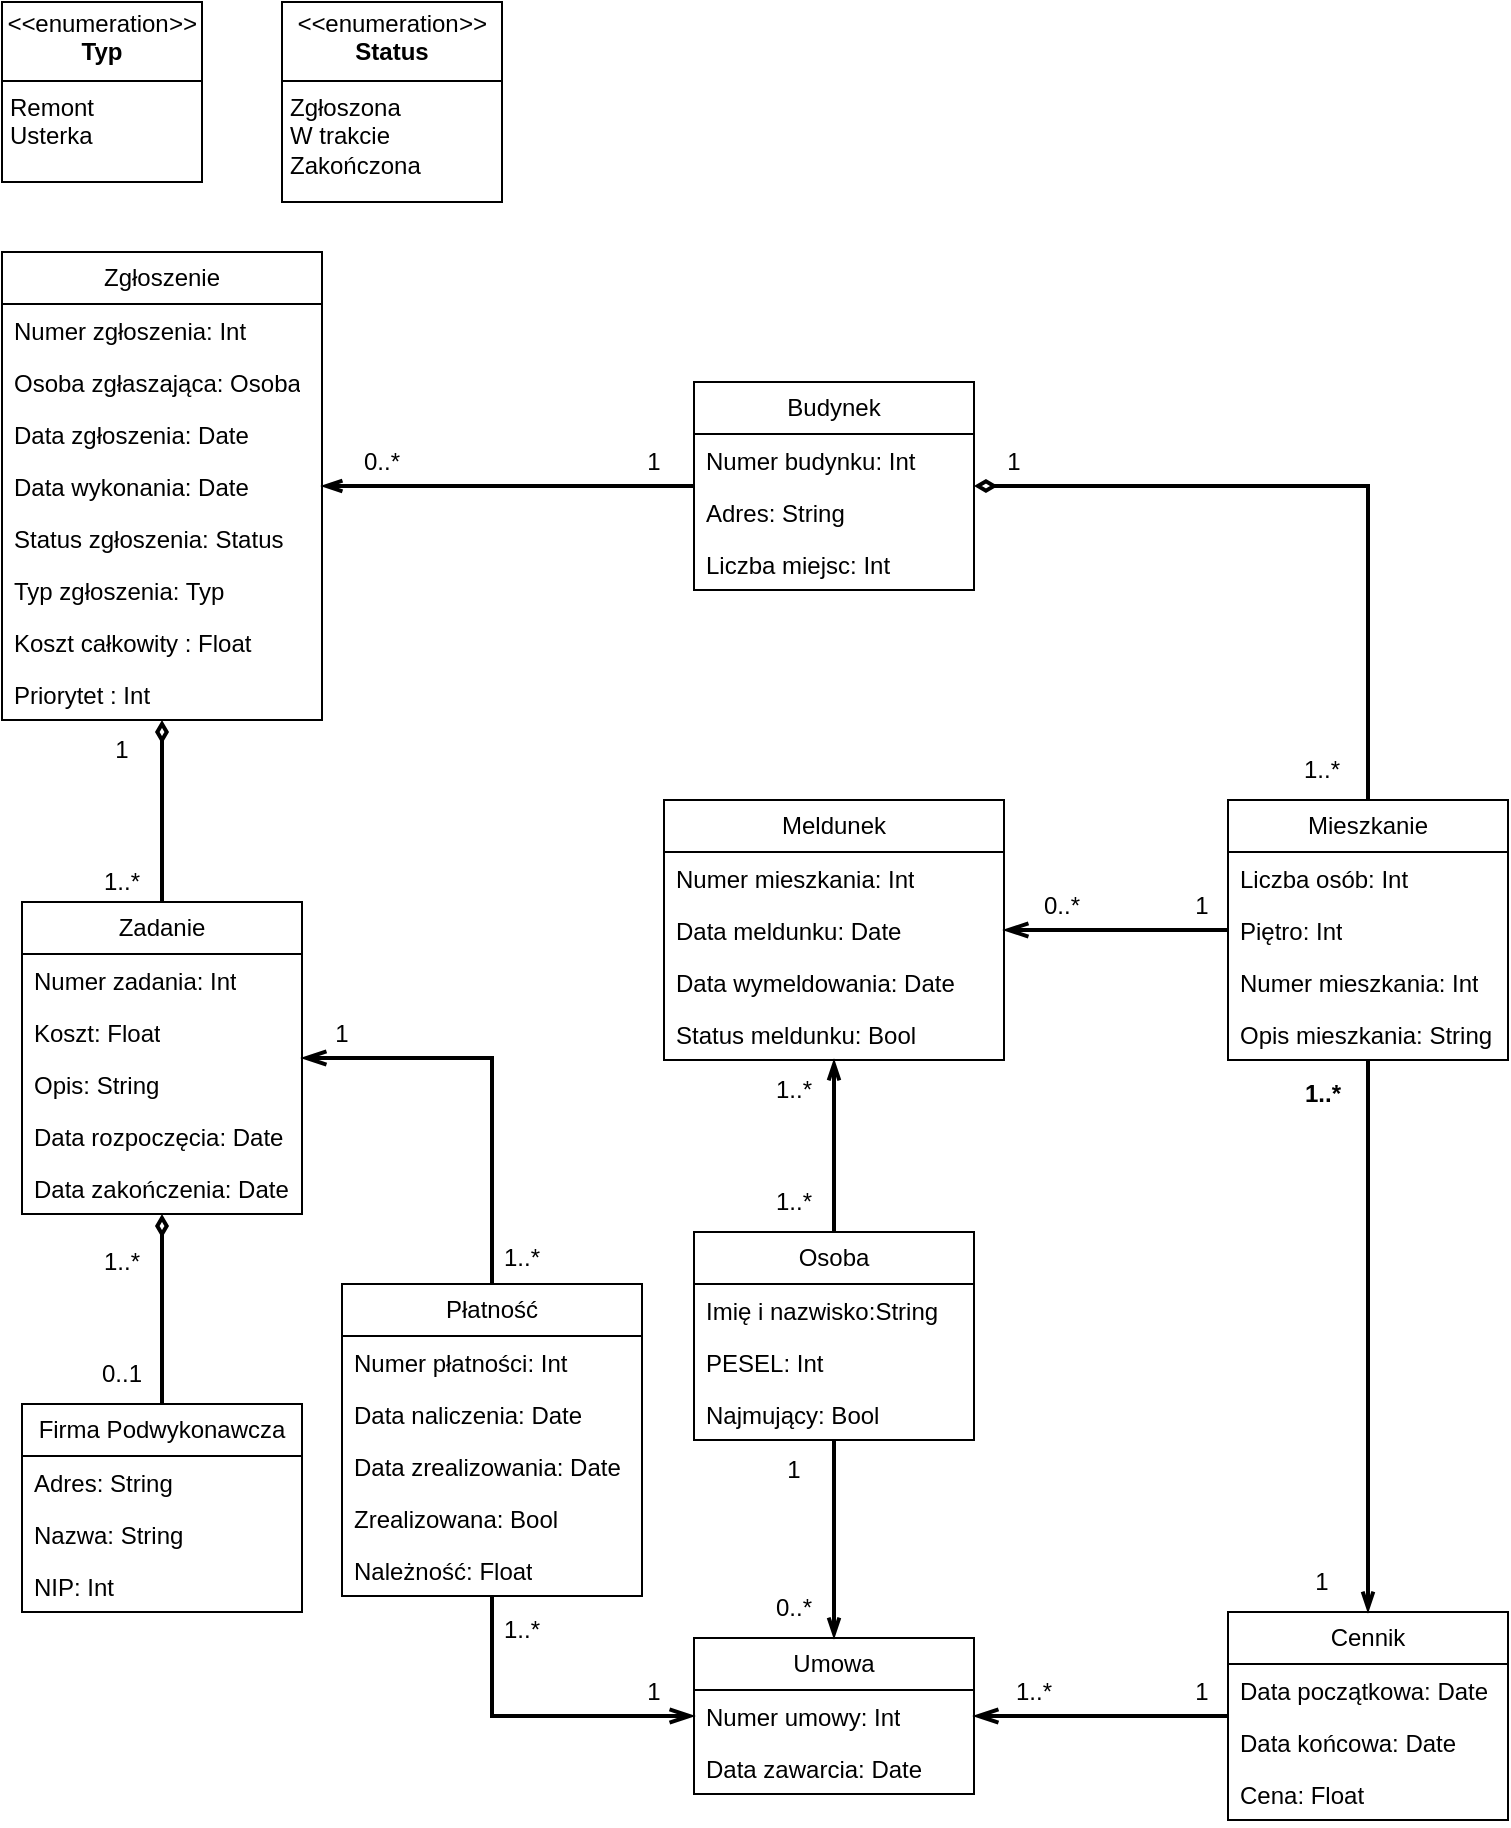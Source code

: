 <mxfile version="24.2.7" type="device">
  <diagram id="C5RBs43oDa-KdzZeNtuy" name="Page-1">
    <mxGraphModel dx="1356" dy="809" grid="1" gridSize="10" guides="1" tooltips="1" connect="1" arrows="1" fold="1" page="1" pageScale="1" pageWidth="827" pageHeight="1169" math="0" shadow="0">
      <root>
        <mxCell id="WIyWlLk6GJQsqaUBKTNV-0" />
        <mxCell id="WIyWlLk6GJQsqaUBKTNV-1" parent="WIyWlLk6GJQsqaUBKTNV-0" />
        <mxCell id="6341Eyi9e6mTK1h2vhBP-0" value="Meldunek" style="swimlane;fontStyle=0;childLayout=stackLayout;horizontal=1;startSize=26;fillColor=none;horizontalStack=0;resizeParent=1;resizeParentMax=0;resizeLast=0;collapsible=1;marginBottom=0;whiteSpace=wrap;html=1;" parent="WIyWlLk6GJQsqaUBKTNV-1" vertex="1">
          <mxGeometry x="381" y="517" width="170" height="130" as="geometry" />
        </mxCell>
        <mxCell id="6341Eyi9e6mTK1h2vhBP-1" value="Numer mieszkania: Int" style="text;strokeColor=none;fillColor=none;align=left;verticalAlign=top;spacingLeft=4;spacingRight=4;overflow=hidden;rotatable=0;points=[[0,0.5],[1,0.5]];portConstraint=eastwest;whiteSpace=wrap;html=1;" parent="6341Eyi9e6mTK1h2vhBP-0" vertex="1">
          <mxGeometry y="26" width="170" height="26" as="geometry" />
        </mxCell>
        <mxCell id="6341Eyi9e6mTK1h2vhBP-41" value="Data meldunku: Date" style="text;strokeColor=none;fillColor=none;align=left;verticalAlign=top;spacingLeft=4;spacingRight=4;overflow=hidden;rotatable=0;points=[[0,0.5],[1,0.5]];portConstraint=eastwest;whiteSpace=wrap;html=1;" parent="6341Eyi9e6mTK1h2vhBP-0" vertex="1">
          <mxGeometry y="52" width="170" height="26" as="geometry" />
        </mxCell>
        <mxCell id="6341Eyi9e6mTK1h2vhBP-42" value="Data wymeldowania: Date" style="text;strokeColor=none;fillColor=none;align=left;verticalAlign=top;spacingLeft=4;spacingRight=4;overflow=hidden;rotatable=0;points=[[0,0.5],[1,0.5]];portConstraint=eastwest;whiteSpace=wrap;html=1;" parent="6341Eyi9e6mTK1h2vhBP-0" vertex="1">
          <mxGeometry y="78" width="170" height="26" as="geometry" />
        </mxCell>
        <mxCell id="6341Eyi9e6mTK1h2vhBP-43" value="Status meldunku: Bool" style="text;strokeColor=none;fillColor=none;align=left;verticalAlign=top;spacingLeft=4;spacingRight=4;overflow=hidden;rotatable=0;points=[[0,0.5],[1,0.5]];portConstraint=eastwest;whiteSpace=wrap;html=1;" parent="6341Eyi9e6mTK1h2vhBP-0" vertex="1">
          <mxGeometry y="104" width="170" height="26" as="geometry" />
        </mxCell>
        <mxCell id="SusLLyE_rbHpPaS5nbxK-12" style="edgeStyle=orthogonalEdgeStyle;rounded=0;orthogonalLoop=1;jettySize=auto;html=1;strokeWidth=2;endArrow=openThin;endFill=0;" parent="WIyWlLk6GJQsqaUBKTNV-1" source="6341Eyi9e6mTK1h2vhBP-28" target="6341Eyi9e6mTK1h2vhBP-57" edge="1">
          <mxGeometry relative="1" as="geometry" />
        </mxCell>
        <mxCell id="6341Eyi9e6mTK1h2vhBP-28" value="Budynek" style="swimlane;fontStyle=0;childLayout=stackLayout;horizontal=1;startSize=26;fillColor=none;horizontalStack=0;resizeParent=1;resizeParentMax=0;resizeLast=0;collapsible=1;marginBottom=0;whiteSpace=wrap;html=1;" parent="WIyWlLk6GJQsqaUBKTNV-1" vertex="1">
          <mxGeometry x="396" y="308" width="140" height="104" as="geometry" />
        </mxCell>
        <mxCell id="6341Eyi9e6mTK1h2vhBP-31" value="Numer budynku: Int" style="text;strokeColor=none;fillColor=none;align=left;verticalAlign=top;spacingLeft=4;spacingRight=4;overflow=hidden;rotatable=0;points=[[0,0.5],[1,0.5]];portConstraint=eastwest;whiteSpace=wrap;html=1;" parent="6341Eyi9e6mTK1h2vhBP-28" vertex="1">
          <mxGeometry y="26" width="140" height="26" as="geometry" />
        </mxCell>
        <mxCell id="6341Eyi9e6mTK1h2vhBP-29" value="Adres: String" style="text;strokeColor=none;fillColor=none;align=left;verticalAlign=top;spacingLeft=4;spacingRight=4;overflow=hidden;rotatable=0;points=[[0,0.5],[1,0.5]];portConstraint=eastwest;whiteSpace=wrap;html=1;" parent="6341Eyi9e6mTK1h2vhBP-28" vertex="1">
          <mxGeometry y="52" width="140" height="26" as="geometry" />
        </mxCell>
        <mxCell id="6341Eyi9e6mTK1h2vhBP-30" value="Liczba miejsc: Int" style="text;strokeColor=none;fillColor=none;align=left;verticalAlign=top;spacingLeft=4;spacingRight=4;overflow=hidden;rotatable=0;points=[[0,0.5],[1,0.5]];portConstraint=eastwest;whiteSpace=wrap;html=1;" parent="6341Eyi9e6mTK1h2vhBP-28" vertex="1">
          <mxGeometry y="78" width="140" height="26" as="geometry" />
        </mxCell>
        <mxCell id="SusLLyE_rbHpPaS5nbxK-16" style="edgeStyle=orthogonalEdgeStyle;rounded=0;orthogonalLoop=1;jettySize=auto;html=1;endArrow=diamondThin;endFill=0;strokeWidth=2;" parent="WIyWlLk6GJQsqaUBKTNV-1" source="6341Eyi9e6mTK1h2vhBP-36" target="5FqzzXkjF7vY6eDvVoM6-0" edge="1">
          <mxGeometry relative="1" as="geometry" />
        </mxCell>
        <mxCell id="6341Eyi9e6mTK1h2vhBP-36" value="Firma Podwykonawcza" style="swimlane;fontStyle=0;childLayout=stackLayout;horizontal=1;startSize=26;fillColor=none;horizontalStack=0;resizeParent=1;resizeParentMax=0;resizeLast=0;collapsible=1;marginBottom=0;whiteSpace=wrap;html=1;" parent="WIyWlLk6GJQsqaUBKTNV-1" vertex="1">
          <mxGeometry x="60" y="819" width="140" height="104" as="geometry" />
        </mxCell>
        <mxCell id="6341Eyi9e6mTK1h2vhBP-37" value="Adres: String" style="text;strokeColor=none;fillColor=none;align=left;verticalAlign=top;spacingLeft=4;spacingRight=4;overflow=hidden;rotatable=0;points=[[0,0.5],[1,0.5]];portConstraint=eastwest;whiteSpace=wrap;html=1;" parent="6341Eyi9e6mTK1h2vhBP-36" vertex="1">
          <mxGeometry y="26" width="140" height="26" as="geometry" />
        </mxCell>
        <mxCell id="6341Eyi9e6mTK1h2vhBP-38" value="Nazwa: String" style="text;strokeColor=none;fillColor=none;align=left;verticalAlign=top;spacingLeft=4;spacingRight=4;overflow=hidden;rotatable=0;points=[[0,0.5],[1,0.5]];portConstraint=eastwest;whiteSpace=wrap;html=1;" parent="6341Eyi9e6mTK1h2vhBP-36" vertex="1">
          <mxGeometry y="52" width="140" height="26" as="geometry" />
        </mxCell>
        <mxCell id="6341Eyi9e6mTK1h2vhBP-39" value="NIP: Int" style="text;strokeColor=none;fillColor=none;align=left;verticalAlign=top;spacingLeft=4;spacingRight=4;overflow=hidden;rotatable=0;points=[[0,0.5],[1,0.5]];portConstraint=eastwest;whiteSpace=wrap;html=1;" parent="6341Eyi9e6mTK1h2vhBP-36" vertex="1">
          <mxGeometry y="78" width="140" height="26" as="geometry" />
        </mxCell>
        <mxCell id="6341Eyi9e6mTK1h2vhBP-57" value="Zgłoszenie" style="swimlane;fontStyle=0;childLayout=stackLayout;horizontal=1;startSize=26;fillColor=none;horizontalStack=0;resizeParent=1;resizeParentMax=0;resizeLast=0;collapsible=1;marginBottom=0;whiteSpace=wrap;html=1;" parent="WIyWlLk6GJQsqaUBKTNV-1" vertex="1">
          <mxGeometry x="50" y="243" width="160" height="234" as="geometry" />
        </mxCell>
        <mxCell id="6341Eyi9e6mTK1h2vhBP-58" value="Numer zgłoszenia: Int" style="text;strokeColor=none;fillColor=none;align=left;verticalAlign=top;spacingLeft=4;spacingRight=4;overflow=hidden;rotatable=0;points=[[0,0.5],[1,0.5]];portConstraint=eastwest;whiteSpace=wrap;html=1;" parent="6341Eyi9e6mTK1h2vhBP-57" vertex="1">
          <mxGeometry y="26" width="160" height="26" as="geometry" />
        </mxCell>
        <mxCell id="SusLLyE_rbHpPaS5nbxK-6" value="Osoba zgłaszająca: Osoba" style="text;strokeColor=none;fillColor=none;align=left;verticalAlign=top;spacingLeft=4;spacingRight=4;overflow=hidden;rotatable=0;points=[[0,0.5],[1,0.5]];portConstraint=eastwest;whiteSpace=wrap;html=1;" parent="6341Eyi9e6mTK1h2vhBP-57" vertex="1">
          <mxGeometry y="52" width="160" height="26" as="geometry" />
        </mxCell>
        <mxCell id="6341Eyi9e6mTK1h2vhBP-59" value="Data zgłoszenia: Date" style="text;strokeColor=none;fillColor=none;align=left;verticalAlign=top;spacingLeft=4;spacingRight=4;overflow=hidden;rotatable=0;points=[[0,0.5],[1,0.5]];portConstraint=eastwest;whiteSpace=wrap;html=1;" parent="6341Eyi9e6mTK1h2vhBP-57" vertex="1">
          <mxGeometry y="78" width="160" height="26" as="geometry" />
        </mxCell>
        <mxCell id="6341Eyi9e6mTK1h2vhBP-60" value="Data wykonania: Date" style="text;strokeColor=none;fillColor=none;align=left;verticalAlign=top;spacingLeft=4;spacingRight=4;overflow=hidden;rotatable=0;points=[[0,0.5],[1,0.5]];portConstraint=eastwest;whiteSpace=wrap;html=1;" parent="6341Eyi9e6mTK1h2vhBP-57" vertex="1">
          <mxGeometry y="104" width="160" height="26" as="geometry" />
        </mxCell>
        <mxCell id="6341Eyi9e6mTK1h2vhBP-61" value="Status zgłoszenia: Status" style="text;strokeColor=none;fillColor=none;align=left;verticalAlign=top;spacingLeft=4;spacingRight=4;overflow=hidden;rotatable=0;points=[[0,0.5],[1,0.5]];portConstraint=eastwest;whiteSpace=wrap;html=1;" parent="6341Eyi9e6mTK1h2vhBP-57" vertex="1">
          <mxGeometry y="130" width="160" height="26" as="geometry" />
        </mxCell>
        <mxCell id="19whJooN5UoCeyibKJf0-1" value="Typ zgłoszenia: Typ" style="text;strokeColor=none;fillColor=none;align=left;verticalAlign=top;spacingLeft=4;spacingRight=4;overflow=hidden;rotatable=0;points=[[0,0.5],[1,0.5]];portConstraint=eastwest;whiteSpace=wrap;html=1;" parent="6341Eyi9e6mTK1h2vhBP-57" vertex="1">
          <mxGeometry y="156" width="160" height="26" as="geometry" />
        </mxCell>
        <mxCell id="19whJooN5UoCeyibKJf0-2" value="Koszt całkowity&amp;nbsp;&lt;span style=&quot;background-color: initial;&quot;&gt;: Float&lt;/span&gt;&lt;span style=&quot;background-color: initial;&quot;&gt;&amp;nbsp;&lt;/span&gt;" style="text;strokeColor=none;fillColor=none;align=left;verticalAlign=top;spacingLeft=4;spacingRight=4;overflow=hidden;rotatable=0;points=[[0,0.5],[1,0.5]];portConstraint=eastwest;whiteSpace=wrap;html=1;" parent="6341Eyi9e6mTK1h2vhBP-57" vertex="1">
          <mxGeometry y="182" width="160" height="26" as="geometry" />
        </mxCell>
        <mxCell id="OcIfHJ2hVzTgsSpw0AHv-38" value="Priorytet&amp;nbsp;&lt;span style=&quot;background-color: initial;&quot;&gt;: Int&lt;/span&gt;&lt;span style=&quot;background-color: initial;&quot;&gt;&amp;nbsp;&lt;/span&gt;" style="text;strokeColor=none;fillColor=none;align=left;verticalAlign=top;spacingLeft=4;spacingRight=4;overflow=hidden;rotatable=0;points=[[0,0.5],[1,0.5]];portConstraint=eastwest;whiteSpace=wrap;html=1;" parent="6341Eyi9e6mTK1h2vhBP-57" vertex="1">
          <mxGeometry y="208" width="160" height="26" as="geometry" />
        </mxCell>
        <mxCell id="OcIfHJ2hVzTgsSpw0AHv-0" value="&lt;p style=&quot;margin:0px;margin-top:4px;text-align:center;&quot;&gt;&lt;i&gt;&amp;lt;&amp;lt;&lt;/i&gt;enumeration&lt;i&gt;&amp;gt;&amp;gt;&lt;/i&gt;&lt;br&gt;&lt;b&gt;Status&lt;/b&gt;&lt;/p&gt;&lt;hr size=&quot;1&quot; style=&quot;border-style:solid;&quot;&gt;&lt;p style=&quot;margin:0px;margin-left:4px;&quot;&gt;Zgłoszona&lt;br&gt;&lt;/p&gt;&lt;p style=&quot;margin:0px;margin-left:4px;&quot;&gt;W trakcie&lt;/p&gt;&lt;p style=&quot;margin:0px;margin-left:4px;&quot;&gt;Zakończona&lt;/p&gt;" style="verticalAlign=top;align=left;overflow=fill;html=1;whiteSpace=wrap;" parent="WIyWlLk6GJQsqaUBKTNV-1" vertex="1">
          <mxGeometry x="190" y="118" width="110" height="100" as="geometry" />
        </mxCell>
        <mxCell id="OcIfHJ2hVzTgsSpw0AHv-1" value="&lt;p style=&quot;margin:0px;margin-top:4px;text-align:center;&quot;&gt;&lt;i&gt;&amp;lt;&amp;lt;&lt;/i&gt;enumeration&lt;i&gt;&amp;gt;&amp;gt;&lt;/i&gt;&lt;br&gt;&lt;b&gt;Typ&lt;/b&gt;&lt;/p&gt;&lt;hr size=&quot;1&quot; style=&quot;border-style:solid;&quot;&gt;&lt;p style=&quot;margin:0px;margin-left:4px;&quot;&gt;Remont&lt;/p&gt;&lt;p style=&quot;margin:0px;margin-left:4px;&quot;&gt;Usterka&lt;/p&gt;" style="verticalAlign=top;align=left;overflow=fill;html=1;whiteSpace=wrap;" parent="WIyWlLk6GJQsqaUBKTNV-1" vertex="1">
          <mxGeometry x="50" y="118" width="100" height="90" as="geometry" />
        </mxCell>
        <mxCell id="OcIfHJ2hVzTgsSpw0AHv-16" value="0..*" style="text;html=1;align=center;verticalAlign=middle;whiteSpace=wrap;rounded=0;" parent="WIyWlLk6GJQsqaUBKTNV-1" vertex="1">
          <mxGeometry x="210" y="333" width="60" height="30" as="geometry" />
        </mxCell>
        <mxCell id="OcIfHJ2hVzTgsSpw0AHv-28" value="1" style="text;html=1;align=center;verticalAlign=middle;whiteSpace=wrap;rounded=0;" parent="WIyWlLk6GJQsqaUBKTNV-1" vertex="1">
          <mxGeometry x="346" y="333" width="60" height="30" as="geometry" />
        </mxCell>
        <mxCell id="OcIfHJ2hVzTgsSpw0AHv-34" value="1" style="text;html=1;align=center;verticalAlign=middle;whiteSpace=wrap;rounded=0;" parent="WIyWlLk6GJQsqaUBKTNV-1" vertex="1">
          <mxGeometry x="620" y="555" width="60" height="30" as="geometry" />
        </mxCell>
        <mxCell id="OcIfHJ2hVzTgsSpw0AHv-36" value="0..*" style="text;html=1;align=center;verticalAlign=middle;whiteSpace=wrap;rounded=0;" parent="WIyWlLk6GJQsqaUBKTNV-1" vertex="1">
          <mxGeometry x="550" y="555" width="60" height="30" as="geometry" />
        </mxCell>
        <mxCell id="SusLLyE_rbHpPaS5nbxK-2" style="edgeStyle=orthogonalEdgeStyle;rounded=0;orthogonalLoop=1;jettySize=auto;html=1;endArrow=diamondThin;endFill=0;strokeWidth=2;" parent="WIyWlLk6GJQsqaUBKTNV-1" source="5FqzzXkjF7vY6eDvVoM6-0" target="6341Eyi9e6mTK1h2vhBP-57" edge="1">
          <mxGeometry relative="1" as="geometry" />
        </mxCell>
        <mxCell id="5FqzzXkjF7vY6eDvVoM6-0" value="Zadanie" style="swimlane;fontStyle=0;childLayout=stackLayout;horizontal=1;startSize=26;fillColor=none;horizontalStack=0;resizeParent=1;resizeParentMax=0;resizeLast=0;collapsible=1;marginBottom=0;whiteSpace=wrap;html=1;" parent="WIyWlLk6GJQsqaUBKTNV-1" vertex="1">
          <mxGeometry x="60" y="568" width="140" height="156" as="geometry" />
        </mxCell>
        <mxCell id="5FqzzXkjF7vY6eDvVoM6-1" value="Numer zadania: Int" style="text;strokeColor=none;fillColor=none;align=left;verticalAlign=top;spacingLeft=4;spacingRight=4;overflow=hidden;rotatable=0;points=[[0,0.5],[1,0.5]];portConstraint=eastwest;whiteSpace=wrap;html=1;" parent="5FqzzXkjF7vY6eDvVoM6-0" vertex="1">
          <mxGeometry y="26" width="140" height="26" as="geometry" />
        </mxCell>
        <mxCell id="5FqzzXkjF7vY6eDvVoM6-2" value="Koszt: Float" style="text;strokeColor=none;fillColor=none;align=left;verticalAlign=top;spacingLeft=4;spacingRight=4;overflow=hidden;rotatable=0;points=[[0,0.5],[1,0.5]];portConstraint=eastwest;whiteSpace=wrap;html=1;" parent="5FqzzXkjF7vY6eDvVoM6-0" vertex="1">
          <mxGeometry y="52" width="140" height="26" as="geometry" />
        </mxCell>
        <mxCell id="5FqzzXkjF7vY6eDvVoM6-3" value="Opis: String" style="text;strokeColor=none;fillColor=none;align=left;verticalAlign=top;spacingLeft=4;spacingRight=4;overflow=hidden;rotatable=0;points=[[0,0.5],[1,0.5]];portConstraint=eastwest;whiteSpace=wrap;html=1;" parent="5FqzzXkjF7vY6eDvVoM6-0" vertex="1">
          <mxGeometry y="78" width="140" height="26" as="geometry" />
        </mxCell>
        <mxCell id="SusLLyE_rbHpPaS5nbxK-3" value="Data rozpoczęcia: Date" style="text;strokeColor=none;fillColor=none;align=left;verticalAlign=top;spacingLeft=4;spacingRight=4;overflow=hidden;rotatable=0;points=[[0,0.5],[1,0.5]];portConstraint=eastwest;whiteSpace=wrap;html=1;" parent="5FqzzXkjF7vY6eDvVoM6-0" vertex="1">
          <mxGeometry y="104" width="140" height="26" as="geometry" />
        </mxCell>
        <mxCell id="SusLLyE_rbHpPaS5nbxK-5" value="Data zakończenia: Date" style="text;strokeColor=none;fillColor=none;align=left;verticalAlign=top;spacingLeft=4;spacingRight=4;overflow=hidden;rotatable=0;points=[[0,0.5],[1,0.5]];portConstraint=eastwest;whiteSpace=wrap;html=1;" parent="5FqzzXkjF7vY6eDvVoM6-0" vertex="1">
          <mxGeometry y="130" width="140" height="26" as="geometry" />
        </mxCell>
        <mxCell id="SusLLyE_rbHpPaS5nbxK-7" style="edgeStyle=orthogonalEdgeStyle;rounded=0;orthogonalLoop=1;jettySize=auto;html=1;endArrow=diamondThin;endFill=0;strokeWidth=2;" parent="WIyWlLk6GJQsqaUBKTNV-1" source="5FqzzXkjF7vY6eDvVoM6-4" target="6341Eyi9e6mTK1h2vhBP-28" edge="1">
          <mxGeometry relative="1" as="geometry">
            <Array as="points">
              <mxPoint x="733" y="360" />
            </Array>
          </mxGeometry>
        </mxCell>
        <mxCell id="SusLLyE_rbHpPaS5nbxK-9" style="edgeStyle=orthogonalEdgeStyle;rounded=0;orthogonalLoop=1;jettySize=auto;html=1;strokeWidth=2;endArrow=openThin;endFill=0;" parent="WIyWlLk6GJQsqaUBKTNV-1" source="5FqzzXkjF7vY6eDvVoM6-4" target="5FqzzXkjF7vY6eDvVoM6-12" edge="1">
          <mxGeometry relative="1" as="geometry" />
        </mxCell>
        <mxCell id="5FqzzXkjF7vY6eDvVoM6-4" value="Mieszkanie" style="swimlane;fontStyle=0;childLayout=stackLayout;horizontal=1;startSize=26;fillColor=none;horizontalStack=0;resizeParent=1;resizeParentMax=0;resizeLast=0;collapsible=1;marginBottom=0;whiteSpace=wrap;html=1;" parent="WIyWlLk6GJQsqaUBKTNV-1" vertex="1">
          <mxGeometry x="663" y="517" width="140" height="130" as="geometry" />
        </mxCell>
        <mxCell id="5FqzzXkjF7vY6eDvVoM6-5" value="Liczba osób: Int" style="text;strokeColor=none;fillColor=none;align=left;verticalAlign=top;spacingLeft=4;spacingRight=4;overflow=hidden;rotatable=0;points=[[0,0.5],[1,0.5]];portConstraint=eastwest;whiteSpace=wrap;html=1;" parent="5FqzzXkjF7vY6eDvVoM6-4" vertex="1">
          <mxGeometry y="26" width="140" height="26" as="geometry" />
        </mxCell>
        <mxCell id="5FqzzXkjF7vY6eDvVoM6-6" value="Piętro: Int" style="text;strokeColor=none;fillColor=none;align=left;verticalAlign=top;spacingLeft=4;spacingRight=4;overflow=hidden;rotatable=0;points=[[0,0.5],[1,0.5]];portConstraint=eastwest;whiteSpace=wrap;html=1;" parent="5FqzzXkjF7vY6eDvVoM6-4" vertex="1">
          <mxGeometry y="52" width="140" height="26" as="geometry" />
        </mxCell>
        <mxCell id="SusLLyE_rbHpPaS5nbxK-10" value="Numer mieszkania: Int" style="text;strokeColor=none;fillColor=none;align=left;verticalAlign=top;spacingLeft=4;spacingRight=4;overflow=hidden;rotatable=0;points=[[0,0.5],[1,0.5]];portConstraint=eastwest;whiteSpace=wrap;html=1;" parent="5FqzzXkjF7vY6eDvVoM6-4" vertex="1">
          <mxGeometry y="78" width="140" height="26" as="geometry" />
        </mxCell>
        <mxCell id="SusLLyE_rbHpPaS5nbxK-11" value="Opis mieszkania: String" style="text;strokeColor=none;fillColor=none;align=left;verticalAlign=top;spacingLeft=4;spacingRight=4;overflow=hidden;rotatable=0;points=[[0,0.5],[1,0.5]];portConstraint=eastwest;whiteSpace=wrap;html=1;" parent="5FqzzXkjF7vY6eDvVoM6-4" vertex="1">
          <mxGeometry y="104" width="140" height="26" as="geometry" />
        </mxCell>
        <mxCell id="SusLLyE_rbHpPaS5nbxK-14" style="edgeStyle=orthogonalEdgeStyle;rounded=0;orthogonalLoop=1;jettySize=auto;html=1;endArrow=openThin;endFill=0;strokeWidth=2;" parent="WIyWlLk6GJQsqaUBKTNV-1" source="5FqzzXkjF7vY6eDvVoM6-8" target="6341Eyi9e6mTK1h2vhBP-0" edge="1">
          <mxGeometry relative="1" as="geometry" />
        </mxCell>
        <mxCell id="SusLLyE_rbHpPaS5nbxK-18" style="edgeStyle=orthogonalEdgeStyle;rounded=0;orthogonalLoop=1;jettySize=auto;html=1;strokeWidth=2;endArrow=openThin;endFill=0;" parent="WIyWlLk6GJQsqaUBKTNV-1" source="5FqzzXkjF7vY6eDvVoM6-8" target="5FqzzXkjF7vY6eDvVoM6-18" edge="1">
          <mxGeometry relative="1" as="geometry" />
        </mxCell>
        <mxCell id="5FqzzXkjF7vY6eDvVoM6-8" value="Osoba" style="swimlane;fontStyle=0;childLayout=stackLayout;horizontal=1;startSize=26;fillColor=none;horizontalStack=0;resizeParent=1;resizeParentMax=0;resizeLast=0;collapsible=1;marginBottom=0;whiteSpace=wrap;html=1;" parent="WIyWlLk6GJQsqaUBKTNV-1" vertex="1">
          <mxGeometry x="396" y="733" width="140" height="104" as="geometry" />
        </mxCell>
        <mxCell id="5FqzzXkjF7vY6eDvVoM6-9" value="Imię i nazwisko:String" style="text;strokeColor=none;fillColor=none;align=left;verticalAlign=top;spacingLeft=4;spacingRight=4;overflow=hidden;rotatable=0;points=[[0,0.5],[1,0.5]];portConstraint=eastwest;whiteSpace=wrap;html=1;" parent="5FqzzXkjF7vY6eDvVoM6-8" vertex="1">
          <mxGeometry y="26" width="140" height="26" as="geometry" />
        </mxCell>
        <mxCell id="5FqzzXkjF7vY6eDvVoM6-10" value="PESEL: Int" style="text;strokeColor=none;fillColor=none;align=left;verticalAlign=top;spacingLeft=4;spacingRight=4;overflow=hidden;rotatable=0;points=[[0,0.5],[1,0.5]];portConstraint=eastwest;whiteSpace=wrap;html=1;" parent="5FqzzXkjF7vY6eDvVoM6-8" vertex="1">
          <mxGeometry y="52" width="140" height="26" as="geometry" />
        </mxCell>
        <mxCell id="5FqzzXkjF7vY6eDvVoM6-17" value="Najmujący: Bool" style="text;strokeColor=none;fillColor=none;align=left;verticalAlign=top;spacingLeft=4;spacingRight=4;overflow=hidden;rotatable=0;points=[[0,0.5],[1,0.5]];portConstraint=eastwest;whiteSpace=wrap;html=1;" parent="5FqzzXkjF7vY6eDvVoM6-8" vertex="1">
          <mxGeometry y="78" width="140" height="26" as="geometry" />
        </mxCell>
        <mxCell id="Rx6opFbb-WHnESjUXt-4-9" style="edgeStyle=none;curved=1;rounded=0;orthogonalLoop=1;jettySize=auto;html=1;fontSize=11;startSize=8;endSize=8;strokeColor=default;strokeWidth=2;align=center;verticalAlign=middle;fontFamily=Helvetica;fontColor=default;labelBackgroundColor=default;endArrow=openThin;endFill=0;" parent="WIyWlLk6GJQsqaUBKTNV-1" source="5FqzzXkjF7vY6eDvVoM6-12" target="5FqzzXkjF7vY6eDvVoM6-18" edge="1">
          <mxGeometry relative="1" as="geometry" />
        </mxCell>
        <mxCell id="5FqzzXkjF7vY6eDvVoM6-12" value="Cennik" style="swimlane;fontStyle=0;childLayout=stackLayout;horizontal=1;startSize=26;fillColor=none;horizontalStack=0;resizeParent=1;resizeParentMax=0;resizeLast=0;collapsible=1;marginBottom=0;whiteSpace=wrap;html=1;" parent="WIyWlLk6GJQsqaUBKTNV-1" vertex="1">
          <mxGeometry x="663" y="923" width="140" height="104" as="geometry" />
        </mxCell>
        <mxCell id="5FqzzXkjF7vY6eDvVoM6-13" value="Data początkowa: Date" style="text;strokeColor=none;fillColor=none;align=left;verticalAlign=top;spacingLeft=4;spacingRight=4;overflow=hidden;rotatable=0;points=[[0,0.5],[1,0.5]];portConstraint=eastwest;whiteSpace=wrap;html=1;" parent="5FqzzXkjF7vY6eDvVoM6-12" vertex="1">
          <mxGeometry y="26" width="140" height="26" as="geometry" />
        </mxCell>
        <mxCell id="5FqzzXkjF7vY6eDvVoM6-14" value="Data końcowa: Date" style="text;strokeColor=none;fillColor=none;align=left;verticalAlign=top;spacingLeft=4;spacingRight=4;overflow=hidden;rotatable=0;points=[[0,0.5],[1,0.5]];portConstraint=eastwest;whiteSpace=wrap;html=1;" parent="5FqzzXkjF7vY6eDvVoM6-12" vertex="1">
          <mxGeometry y="52" width="140" height="26" as="geometry" />
        </mxCell>
        <mxCell id="Rx6opFbb-WHnESjUXt-4-14" value="Cena: Float" style="text;strokeColor=none;fillColor=none;align=left;verticalAlign=top;spacingLeft=4;spacingRight=4;overflow=hidden;rotatable=0;points=[[0,0.5],[1,0.5]];portConstraint=eastwest;whiteSpace=wrap;html=1;" parent="5FqzzXkjF7vY6eDvVoM6-12" vertex="1">
          <mxGeometry y="78" width="140" height="26" as="geometry" />
        </mxCell>
        <mxCell id="5FqzzXkjF7vY6eDvVoM6-18" value="Umowa" style="swimlane;fontStyle=0;childLayout=stackLayout;horizontal=1;startSize=26;fillColor=none;horizontalStack=0;resizeParent=1;resizeParentMax=0;resizeLast=0;collapsible=1;marginBottom=0;whiteSpace=wrap;html=1;" parent="WIyWlLk6GJQsqaUBKTNV-1" vertex="1">
          <mxGeometry x="396" y="936" width="140" height="78" as="geometry" />
        </mxCell>
        <mxCell id="5FqzzXkjF7vY6eDvVoM6-20" value="Numer umowy: Int" style="text;strokeColor=none;fillColor=none;align=left;verticalAlign=top;spacingLeft=4;spacingRight=4;overflow=hidden;rotatable=0;points=[[0,0.5],[1,0.5]];portConstraint=eastwest;whiteSpace=wrap;html=1;" parent="5FqzzXkjF7vY6eDvVoM6-18" vertex="1">
          <mxGeometry y="26" width="140" height="26" as="geometry" />
        </mxCell>
        <mxCell id="5FqzzXkjF7vY6eDvVoM6-21" value="Data zawarcia: Date" style="text;strokeColor=none;fillColor=none;align=left;verticalAlign=top;spacingLeft=4;spacingRight=4;overflow=hidden;rotatable=0;points=[[0,0.5],[1,0.5]];portConstraint=eastwest;whiteSpace=wrap;html=1;" parent="5FqzzXkjF7vY6eDvVoM6-18" vertex="1">
          <mxGeometry y="52" width="140" height="26" as="geometry" />
        </mxCell>
        <mxCell id="SusLLyE_rbHpPaS5nbxK-19" value="1" style="text;html=1;align=center;verticalAlign=middle;whiteSpace=wrap;rounded=0;" parent="WIyWlLk6GJQsqaUBKTNV-1" vertex="1">
          <mxGeometry x="80" y="477" width="60" height="30" as="geometry" />
        </mxCell>
        <mxCell id="SusLLyE_rbHpPaS5nbxK-20" value="1..*" style="text;html=1;align=center;verticalAlign=middle;whiteSpace=wrap;rounded=0;" parent="WIyWlLk6GJQsqaUBKTNV-1" vertex="1">
          <mxGeometry x="80" y="543" width="60" height="30" as="geometry" />
        </mxCell>
        <mxCell id="SusLLyE_rbHpPaS5nbxK-21" value="0..1" style="text;html=1;align=center;verticalAlign=middle;whiteSpace=wrap;rounded=0;" parent="WIyWlLk6GJQsqaUBKTNV-1" vertex="1">
          <mxGeometry x="80" y="789" width="60" height="30" as="geometry" />
        </mxCell>
        <mxCell id="SusLLyE_rbHpPaS5nbxK-22" value="1..*" style="text;html=1;align=center;verticalAlign=middle;whiteSpace=wrap;rounded=0;" parent="WIyWlLk6GJQsqaUBKTNV-1" vertex="1">
          <mxGeometry x="80" y="733" width="60" height="30" as="geometry" />
        </mxCell>
        <mxCell id="SusLLyE_rbHpPaS5nbxK-23" value="1" style="text;html=1;align=center;verticalAlign=middle;whiteSpace=wrap;rounded=0;" parent="WIyWlLk6GJQsqaUBKTNV-1" vertex="1">
          <mxGeometry x="416" y="837" width="60" height="30" as="geometry" />
        </mxCell>
        <mxCell id="SusLLyE_rbHpPaS5nbxK-24" value="0..*" style="text;html=1;align=center;verticalAlign=middle;whiteSpace=wrap;rounded=0;" parent="WIyWlLk6GJQsqaUBKTNV-1" vertex="1">
          <mxGeometry x="416" y="906" width="60" height="30" as="geometry" />
        </mxCell>
        <mxCell id="SusLLyE_rbHpPaS5nbxK-25" value="1..*" style="text;html=1;align=center;verticalAlign=middle;whiteSpace=wrap;rounded=0;" parent="WIyWlLk6GJQsqaUBKTNV-1" vertex="1">
          <mxGeometry x="416" y="703" width="60" height="30" as="geometry" />
        </mxCell>
        <mxCell id="SusLLyE_rbHpPaS5nbxK-26" value="1..*" style="text;html=1;align=center;verticalAlign=middle;whiteSpace=wrap;rounded=0;" parent="WIyWlLk6GJQsqaUBKTNV-1" vertex="1">
          <mxGeometry x="416" y="647" width="60" height="30" as="geometry" />
        </mxCell>
        <mxCell id="SusLLyE_rbHpPaS5nbxK-27" value="1" style="text;html=1;align=center;verticalAlign=middle;whiteSpace=wrap;rounded=0;" parent="WIyWlLk6GJQsqaUBKTNV-1" vertex="1">
          <mxGeometry x="526" y="333" width="60" height="30" as="geometry" />
        </mxCell>
        <mxCell id="SusLLyE_rbHpPaS5nbxK-29" value="1..*" style="text;html=1;align=center;verticalAlign=middle;whiteSpace=wrap;rounded=0;" parent="WIyWlLk6GJQsqaUBKTNV-1" vertex="1">
          <mxGeometry x="680" y="487" width="60" height="30" as="geometry" />
        </mxCell>
        <mxCell id="SusLLyE_rbHpPaS5nbxK-30" value="1" style="text;html=1;align=center;verticalAlign=middle;whiteSpace=wrap;rounded=0;" parent="WIyWlLk6GJQsqaUBKTNV-1" vertex="1">
          <mxGeometry x="680" y="893" width="60" height="30" as="geometry" />
        </mxCell>
        <mxCell id="Rx6opFbb-WHnESjUXt-4-11" style="edgeStyle=none;curved=1;rounded=0;orthogonalLoop=1;jettySize=auto;html=1;fontSize=12;startSize=8;endSize=8;endArrow=openThin;endFill=0;strokeWidth=2;" parent="WIyWlLk6GJQsqaUBKTNV-1" source="5FqzzXkjF7vY6eDvVoM6-6" target="6341Eyi9e6mTK1h2vhBP-0" edge="1">
          <mxGeometry relative="1" as="geometry" />
        </mxCell>
        <mxCell id="Rx6opFbb-WHnESjUXt-4-12" value="1..*" style="text;align=center;fontStyle=1;verticalAlign=middle;spacingLeft=3;spacingRight=3;strokeColor=none;rotatable=0;points=[[0,0.5],[1,0.5]];portConstraint=eastwest;html=1;" parent="WIyWlLk6GJQsqaUBKTNV-1" vertex="1">
          <mxGeometry x="670" y="651" width="80" height="26" as="geometry" />
        </mxCell>
        <mxCell id="Rx6opFbb-WHnESjUXt-4-16" value="&lt;font style=&quot;font-size: 12px;&quot;&gt;1&lt;/font&gt;" style="text;html=1;align=center;verticalAlign=middle;whiteSpace=wrap;rounded=0;fontSize=16;" parent="WIyWlLk6GJQsqaUBKTNV-1" vertex="1">
          <mxGeometry x="620" y="946" width="60" height="30" as="geometry" />
        </mxCell>
        <mxCell id="Rx6opFbb-WHnESjUXt-4-18" value="&lt;font style=&quot;font-size: 12px;&quot;&gt;1..*&lt;/font&gt;" style="text;html=1;align=center;verticalAlign=middle;whiteSpace=wrap;rounded=0;fontSize=16;" parent="WIyWlLk6GJQsqaUBKTNV-1" vertex="1">
          <mxGeometry x="536" y="946" width="60" height="30" as="geometry" />
        </mxCell>
        <mxCell id="8GJz7UcGjx5SMkwNz-6B-12" style="edgeStyle=none;curved=0;rounded=0;orthogonalLoop=1;jettySize=auto;html=1;fontSize=12;startSize=8;endSize=8;strokeWidth=2;endArrow=openThin;endFill=0;" edge="1" parent="WIyWlLk6GJQsqaUBKTNV-1" source="8GJz7UcGjx5SMkwNz-6B-8" target="5FqzzXkjF7vY6eDvVoM6-0">
          <mxGeometry relative="1" as="geometry">
            <Array as="points">
              <mxPoint x="295" y="646" />
            </Array>
          </mxGeometry>
        </mxCell>
        <mxCell id="8GJz7UcGjx5SMkwNz-6B-13" style="edgeStyle=none;curved=0;rounded=0;orthogonalLoop=1;jettySize=auto;html=1;fontSize=12;startSize=8;endSize=8;strokeWidth=2;endArrow=openThin;endFill=0;" edge="1" parent="WIyWlLk6GJQsqaUBKTNV-1" source="8GJz7UcGjx5SMkwNz-6B-8" target="5FqzzXkjF7vY6eDvVoM6-18">
          <mxGeometry relative="1" as="geometry">
            <Array as="points">
              <mxPoint x="295" y="975" />
            </Array>
          </mxGeometry>
        </mxCell>
        <mxCell id="8GJz7UcGjx5SMkwNz-6B-8" value="Płatność" style="swimlane;fontStyle=0;childLayout=stackLayout;horizontal=1;startSize=26;fillColor=none;horizontalStack=0;resizeParent=1;resizeParentMax=0;resizeLast=0;collapsible=1;marginBottom=0;whiteSpace=wrap;html=1;" vertex="1" parent="WIyWlLk6GJQsqaUBKTNV-1">
          <mxGeometry x="220" y="759" width="150" height="156" as="geometry" />
        </mxCell>
        <mxCell id="8GJz7UcGjx5SMkwNz-6B-14" value="Numer płatności: Int" style="text;strokeColor=none;fillColor=none;align=left;verticalAlign=top;spacingLeft=4;spacingRight=4;overflow=hidden;rotatable=0;points=[[0,0.5],[1,0.5]];portConstraint=eastwest;whiteSpace=wrap;html=1;" vertex="1" parent="8GJz7UcGjx5SMkwNz-6B-8">
          <mxGeometry y="26" width="150" height="26" as="geometry" />
        </mxCell>
        <mxCell id="8GJz7UcGjx5SMkwNz-6B-9" value="Data naliczenia: Date" style="text;strokeColor=none;fillColor=none;align=left;verticalAlign=top;spacingLeft=4;spacingRight=4;overflow=hidden;rotatable=0;points=[[0,0.5],[1,0.5]];portConstraint=eastwest;whiteSpace=wrap;html=1;" vertex="1" parent="8GJz7UcGjx5SMkwNz-6B-8">
          <mxGeometry y="52" width="150" height="26" as="geometry" />
        </mxCell>
        <mxCell id="8GJz7UcGjx5SMkwNz-6B-10" value="Data zrealizowania: Date" style="text;strokeColor=none;fillColor=none;align=left;verticalAlign=top;spacingLeft=4;spacingRight=4;overflow=hidden;rotatable=0;points=[[0,0.5],[1,0.5]];portConstraint=eastwest;whiteSpace=wrap;html=1;" vertex="1" parent="8GJz7UcGjx5SMkwNz-6B-8">
          <mxGeometry y="78" width="150" height="26" as="geometry" />
        </mxCell>
        <mxCell id="8GJz7UcGjx5SMkwNz-6B-15" value="Zrealizowana: Bool" style="text;strokeColor=none;fillColor=none;align=left;verticalAlign=top;spacingLeft=4;spacingRight=4;overflow=hidden;rotatable=0;points=[[0,0.5],[1,0.5]];portConstraint=eastwest;whiteSpace=wrap;html=1;" vertex="1" parent="8GJz7UcGjx5SMkwNz-6B-8">
          <mxGeometry y="104" width="150" height="26" as="geometry" />
        </mxCell>
        <mxCell id="8GJz7UcGjx5SMkwNz-6B-21" value="Należność: Float" style="text;strokeColor=none;fillColor=none;align=left;verticalAlign=top;spacingLeft=4;spacingRight=4;overflow=hidden;rotatable=0;points=[[0,0.5],[1,0.5]];portConstraint=eastwest;whiteSpace=wrap;html=1;" vertex="1" parent="8GJz7UcGjx5SMkwNz-6B-8">
          <mxGeometry y="130" width="150" height="26" as="geometry" />
        </mxCell>
        <mxCell id="8GJz7UcGjx5SMkwNz-6B-16" value="&lt;font style=&quot;font-size: 12px;&quot;&gt;1&lt;/font&gt;" style="text;html=1;align=center;verticalAlign=middle;whiteSpace=wrap;rounded=0;fontSize=16;" vertex="1" parent="WIyWlLk6GJQsqaUBKTNV-1">
          <mxGeometry x="190" y="617" width="60" height="30" as="geometry" />
        </mxCell>
        <mxCell id="8GJz7UcGjx5SMkwNz-6B-17" value="&lt;font style=&quot;font-size: 12px;&quot;&gt;1&lt;/font&gt;" style="text;html=1;align=center;verticalAlign=middle;whiteSpace=wrap;rounded=0;fontSize=16;" vertex="1" parent="WIyWlLk6GJQsqaUBKTNV-1">
          <mxGeometry x="346" y="946" width="60" height="30" as="geometry" />
        </mxCell>
        <mxCell id="8GJz7UcGjx5SMkwNz-6B-18" value="&lt;font style=&quot;font-size: 12px;&quot;&gt;1..*&lt;/font&gt;" style="text;html=1;align=center;verticalAlign=middle;whiteSpace=wrap;rounded=0;fontSize=16;" vertex="1" parent="WIyWlLk6GJQsqaUBKTNV-1">
          <mxGeometry x="280" y="729" width="60" height="30" as="geometry" />
        </mxCell>
        <mxCell id="8GJz7UcGjx5SMkwNz-6B-19" value="&lt;font style=&quot;font-size: 12px;&quot;&gt;1..*&lt;/font&gt;" style="text;html=1;align=center;verticalAlign=middle;whiteSpace=wrap;rounded=0;fontSize=16;" vertex="1" parent="WIyWlLk6GJQsqaUBKTNV-1">
          <mxGeometry x="280" y="915" width="60" height="30" as="geometry" />
        </mxCell>
      </root>
    </mxGraphModel>
  </diagram>
</mxfile>
